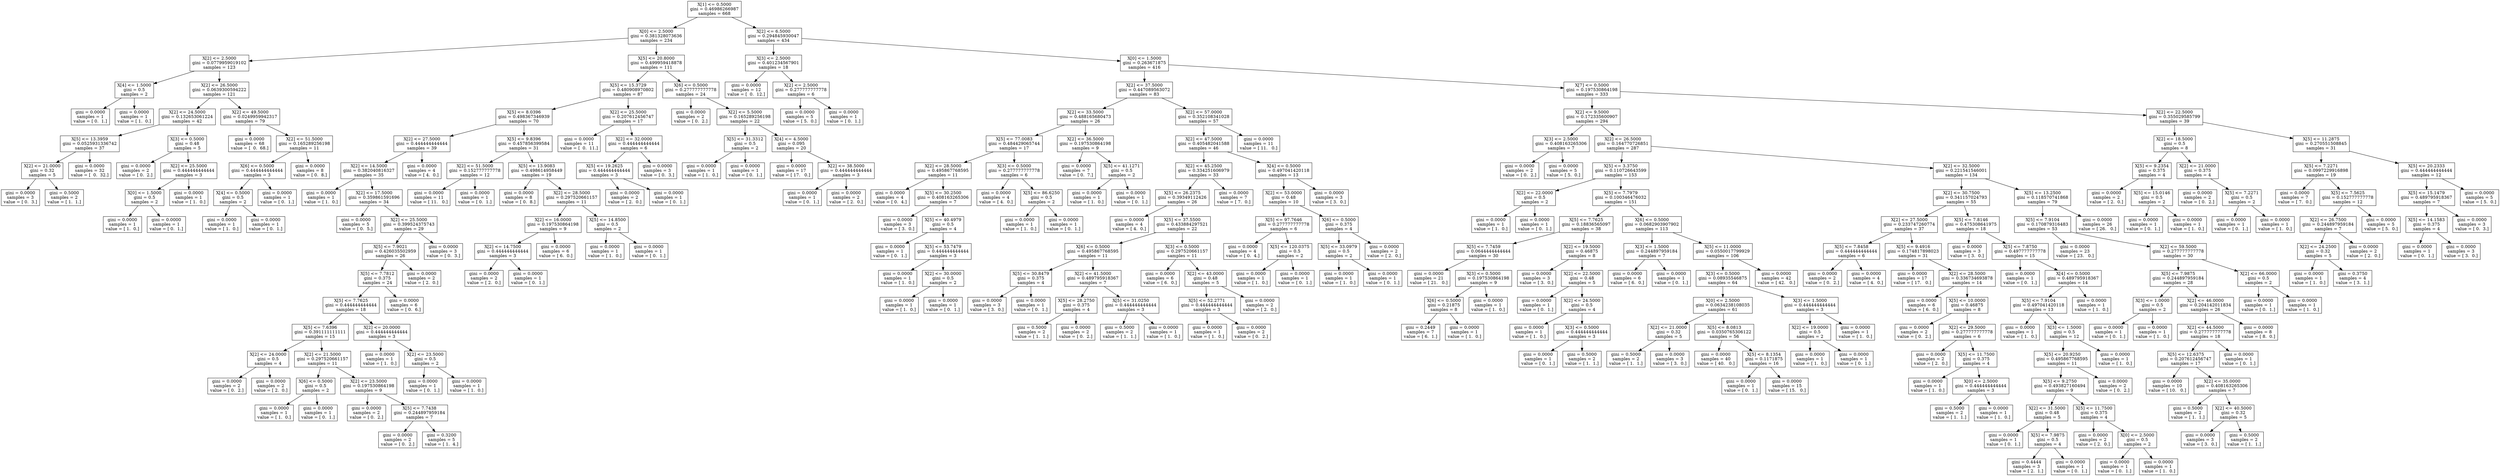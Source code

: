 digraph Tree {
0 [label="X[1] <= 0.5000\ngini = 0.46986266987\nsamples = 668", shape="box"] ;
1 [label="X[0] <= 2.5000\ngini = 0.381328073636\nsamples = 234", shape="box"] ;
0 -> 1 ;
2 [label="X[2] <= 2.5000\ngini = 0.0779959019102\nsamples = 123", shape="box"] ;
1 -> 2 ;
3 [label="X[4] <= 1.5000\ngini = 0.5\nsamples = 2", shape="box"] ;
2 -> 3 ;
4 [label="gini = 0.0000\nsamples = 1\nvalue = [ 0.  1.]", shape="box"] ;
3 -> 4 ;
5 [label="gini = 0.0000\nsamples = 1\nvalue = [ 1.  0.]", shape="box"] ;
3 -> 5 ;
6 [label="X[2] <= 26.5000\ngini = 0.0639300594222\nsamples = 121", shape="box"] ;
2 -> 6 ;
7 [label="X[2] <= 24.5000\ngini = 0.132653061224\nsamples = 42", shape="box"] ;
6 -> 7 ;
8 [label="X[5] <= 13.3959\ngini = 0.0525931336742\nsamples = 37", shape="box"] ;
7 -> 8 ;
9 [label="X[2] <= 21.0000\ngini = 0.32\nsamples = 5", shape="box"] ;
8 -> 9 ;
10 [label="gini = 0.0000\nsamples = 3\nvalue = [ 0.  3.]", shape="box"] ;
9 -> 10 ;
11 [label="gini = 0.5000\nsamples = 2\nvalue = [ 1.  1.]", shape="box"] ;
9 -> 11 ;
12 [label="gini = 0.0000\nsamples = 32\nvalue = [  0.  32.]", shape="box"] ;
8 -> 12 ;
13 [label="X[3] <= 0.5000\ngini = 0.48\nsamples = 5", shape="box"] ;
7 -> 13 ;
14 [label="gini = 0.0000\nsamples = 2\nvalue = [ 0.  2.]", shape="box"] ;
13 -> 14 ;
15 [label="X[2] <= 25.5000\ngini = 0.444444444444\nsamples = 3", shape="box"] ;
13 -> 15 ;
16 [label="X[0] <= 1.5000\ngini = 0.5\nsamples = 2", shape="box"] ;
15 -> 16 ;
17 [label="gini = 0.0000\nsamples = 1\nvalue = [ 1.  0.]", shape="box"] ;
16 -> 17 ;
18 [label="gini = 0.0000\nsamples = 1\nvalue = [ 0.  1.]", shape="box"] ;
16 -> 18 ;
19 [label="gini = 0.0000\nsamples = 1\nvalue = [ 1.  0.]", shape="box"] ;
15 -> 19 ;
20 [label="X[2] <= 49.5000\ngini = 0.0249959942317\nsamples = 79", shape="box"] ;
6 -> 20 ;
21 [label="gini = 0.0000\nsamples = 68\nvalue = [  0.  68.]", shape="box"] ;
20 -> 21 ;
22 [label="X[2] <= 51.5000\ngini = 0.165289256198\nsamples = 11", shape="box"] ;
20 -> 22 ;
23 [label="X[6] <= 0.5000\ngini = 0.444444444444\nsamples = 3", shape="box"] ;
22 -> 23 ;
24 [label="X[4] <= 0.5000\ngini = 0.5\nsamples = 2", shape="box"] ;
23 -> 24 ;
25 [label="gini = 0.0000\nsamples = 1\nvalue = [ 1.  0.]", shape="box"] ;
24 -> 25 ;
26 [label="gini = 0.0000\nsamples = 1\nvalue = [ 0.  1.]", shape="box"] ;
24 -> 26 ;
27 [label="gini = 0.0000\nsamples = 1\nvalue = [ 0.  1.]", shape="box"] ;
23 -> 27 ;
28 [label="gini = 0.0000\nsamples = 8\nvalue = [ 0.  8.]", shape="box"] ;
22 -> 28 ;
29 [label="X[5] <= 20.8000\ngini = 0.499959418878\nsamples = 111", shape="box"] ;
1 -> 29 ;
30 [label="X[5] <= 15.3729\ngini = 0.480908970802\nsamples = 87", shape="box"] ;
29 -> 30 ;
31 [label="X[5] <= 8.0396\ngini = 0.498367346939\nsamples = 70", shape="box"] ;
30 -> 31 ;
32 [label="X[2] <= 27.5000\ngini = 0.444444444444\nsamples = 39", shape="box"] ;
31 -> 32 ;
33 [label="X[2] <= 14.5000\ngini = 0.382040816327\nsamples = 35", shape="box"] ;
32 -> 33 ;
34 [label="gini = 0.0000\nsamples = 1\nvalue = [ 1.  0.]", shape="box"] ;
33 -> 34 ;
35 [label="X[2] <= 17.5000\ngini = 0.359861591696\nsamples = 34", shape="box"] ;
33 -> 35 ;
36 [label="gini = 0.0000\nsamples = 5\nvalue = [ 0.  5.]", shape="box"] ;
35 -> 36 ;
37 [label="X[2] <= 25.5000\ngini = 0.399524375743\nsamples = 29", shape="box"] ;
35 -> 37 ;
38 [label="X[5] <= 7.9021\ngini = 0.426035502959\nsamples = 26", shape="box"] ;
37 -> 38 ;
39 [label="X[5] <= 7.7812\ngini = 0.375\nsamples = 24", shape="box"] ;
38 -> 39 ;
40 [label="X[5] <= 7.7625\ngini = 0.444444444444\nsamples = 18", shape="box"] ;
39 -> 40 ;
41 [label="X[5] <= 7.6396\ngini = 0.391111111111\nsamples = 15", shape="box"] ;
40 -> 41 ;
42 [label="X[2] <= 24.0000\ngini = 0.5\nsamples = 4", shape="box"] ;
41 -> 42 ;
43 [label="gini = 0.0000\nsamples = 2\nvalue = [ 0.  2.]", shape="box"] ;
42 -> 43 ;
44 [label="gini = 0.0000\nsamples = 2\nvalue = [ 2.  0.]", shape="box"] ;
42 -> 44 ;
45 [label="X[2] <= 21.5000\ngini = 0.297520661157\nsamples = 11", shape="box"] ;
41 -> 45 ;
46 [label="X[6] <= 0.5000\ngini = 0.5\nsamples = 2", shape="box"] ;
45 -> 46 ;
47 [label="gini = 0.0000\nsamples = 1\nvalue = [ 1.  0.]", shape="box"] ;
46 -> 47 ;
48 [label="gini = 0.0000\nsamples = 1\nvalue = [ 0.  1.]", shape="box"] ;
46 -> 48 ;
49 [label="X[2] <= 23.5000\ngini = 0.197530864198\nsamples = 9", shape="box"] ;
45 -> 49 ;
50 [label="gini = 0.0000\nsamples = 2\nvalue = [ 0.  2.]", shape="box"] ;
49 -> 50 ;
51 [label="X[5] <= 7.7438\ngini = 0.244897959184\nsamples = 7", shape="box"] ;
49 -> 51 ;
52 [label="gini = 0.0000\nsamples = 2\nvalue = [ 0.  2.]", shape="box"] ;
51 -> 52 ;
53 [label="gini = 0.3200\nsamples = 5\nvalue = [ 1.  4.]", shape="box"] ;
51 -> 53 ;
54 [label="X[2] <= 20.0000\ngini = 0.444444444444\nsamples = 3", shape="box"] ;
40 -> 54 ;
55 [label="gini = 0.0000\nsamples = 1\nvalue = [ 1.  0.]", shape="box"] ;
54 -> 55 ;
56 [label="X[2] <= 23.5000\ngini = 0.5\nsamples = 2", shape="box"] ;
54 -> 56 ;
57 [label="gini = 0.0000\nsamples = 1\nvalue = [ 0.  1.]", shape="box"] ;
56 -> 57 ;
58 [label="gini = 0.0000\nsamples = 1\nvalue = [ 1.  0.]", shape="box"] ;
56 -> 58 ;
59 [label="gini = 0.0000\nsamples = 6\nvalue = [ 0.  6.]", shape="box"] ;
39 -> 59 ;
60 [label="gini = 0.0000\nsamples = 2\nvalue = [ 2.  0.]", shape="box"] ;
38 -> 60 ;
61 [label="gini = 0.0000\nsamples = 3\nvalue = [ 0.  3.]", shape="box"] ;
37 -> 61 ;
62 [label="gini = 0.0000\nsamples = 4\nvalue = [ 4.  0.]", shape="box"] ;
32 -> 62 ;
63 [label="X[5] <= 9.8396\ngini = 0.457856399584\nsamples = 31", shape="box"] ;
31 -> 63 ;
64 [label="X[2] <= 51.5000\ngini = 0.152777777778\nsamples = 12", shape="box"] ;
63 -> 64 ;
65 [label="gini = 0.0000\nsamples = 11\nvalue = [ 11.   0.]", shape="box"] ;
64 -> 65 ;
66 [label="gini = 0.0000\nsamples = 1\nvalue = [ 0.  1.]", shape="box"] ;
64 -> 66 ;
67 [label="X[5] <= 13.9083\ngini = 0.498614958449\nsamples = 19", shape="box"] ;
63 -> 67 ;
68 [label="gini = 0.0000\nsamples = 8\nvalue = [ 0.  8.]", shape="box"] ;
67 -> 68 ;
69 [label="X[2] <= 28.5000\ngini = 0.297520661157\nsamples = 11", shape="box"] ;
67 -> 69 ;
70 [label="X[2] <= 16.0000\ngini = 0.197530864198\nsamples = 9", shape="box"] ;
69 -> 70 ;
71 [label="X[2] <= 14.7500\ngini = 0.444444444444\nsamples = 3", shape="box"] ;
70 -> 71 ;
72 [label="gini = 0.0000\nsamples = 2\nvalue = [ 2.  0.]", shape="box"] ;
71 -> 72 ;
73 [label="gini = 0.0000\nsamples = 1\nvalue = [ 0.  1.]", shape="box"] ;
71 -> 73 ;
74 [label="gini = 0.0000\nsamples = 6\nvalue = [ 6.  0.]", shape="box"] ;
70 -> 74 ;
75 [label="X[5] <= 14.8500\ngini = 0.5\nsamples = 2", shape="box"] ;
69 -> 75 ;
76 [label="gini = 0.0000\nsamples = 1\nvalue = [ 1.  0.]", shape="box"] ;
75 -> 76 ;
77 [label="gini = 0.0000\nsamples = 1\nvalue = [ 0.  1.]", shape="box"] ;
75 -> 77 ;
78 [label="X[2] <= 25.5000\ngini = 0.207612456747\nsamples = 17", shape="box"] ;
30 -> 78 ;
79 [label="gini = 0.0000\nsamples = 11\nvalue = [  0.  11.]", shape="box"] ;
78 -> 79 ;
80 [label="X[2] <= 32.0000\ngini = 0.444444444444\nsamples = 6", shape="box"] ;
78 -> 80 ;
81 [label="X[5] <= 19.2625\ngini = 0.444444444444\nsamples = 3", shape="box"] ;
80 -> 81 ;
82 [label="gini = 0.0000\nsamples = 2\nvalue = [ 2.  0.]", shape="box"] ;
81 -> 82 ;
83 [label="gini = 0.0000\nsamples = 1\nvalue = [ 0.  1.]", shape="box"] ;
81 -> 83 ;
84 [label="gini = 0.0000\nsamples = 3\nvalue = [ 0.  3.]", shape="box"] ;
80 -> 84 ;
85 [label="X[6] <= 0.5000\ngini = 0.277777777778\nsamples = 24", shape="box"] ;
29 -> 85 ;
86 [label="gini = 0.0000\nsamples = 2\nvalue = [ 0.  2.]", shape="box"] ;
85 -> 86 ;
87 [label="X[2] <= 5.5000\ngini = 0.165289256198\nsamples = 22", shape="box"] ;
85 -> 87 ;
88 [label="X[5] <= 31.3312\ngini = 0.5\nsamples = 2", shape="box"] ;
87 -> 88 ;
89 [label="gini = 0.0000\nsamples = 1\nvalue = [ 1.  0.]", shape="box"] ;
88 -> 89 ;
90 [label="gini = 0.0000\nsamples = 1\nvalue = [ 0.  1.]", shape="box"] ;
88 -> 90 ;
91 [label="X[4] <= 4.5000\ngini = 0.095\nsamples = 20", shape="box"] ;
87 -> 91 ;
92 [label="gini = 0.0000\nsamples = 17\nvalue = [ 17.   0.]", shape="box"] ;
91 -> 92 ;
93 [label="X[2] <= 38.5000\ngini = 0.444444444444\nsamples = 3", shape="box"] ;
91 -> 93 ;
94 [label="gini = 0.0000\nsamples = 1\nvalue = [ 0.  1.]", shape="box"] ;
93 -> 94 ;
95 [label="gini = 0.0000\nsamples = 2\nvalue = [ 2.  0.]", shape="box"] ;
93 -> 95 ;
96 [label="X[2] <= 6.5000\ngini = 0.294845930047\nsamples = 434", shape="box"] ;
0 -> 96 ;
97 [label="X[3] <= 2.5000\ngini = 0.401234567901\nsamples = 18", shape="box"] ;
96 -> 97 ;
98 [label="gini = 0.0000\nsamples = 12\nvalue = [  0.  12.]", shape="box"] ;
97 -> 98 ;
99 [label="X[2] <= 2.5000\ngini = 0.277777777778\nsamples = 6", shape="box"] ;
97 -> 99 ;
100 [label="gini = 0.0000\nsamples = 5\nvalue = [ 5.  0.]", shape="box"] ;
99 -> 100 ;
101 [label="gini = 0.0000\nsamples = 1\nvalue = [ 0.  1.]", shape="box"] ;
99 -> 101 ;
102 [label="X[0] <= 1.5000\ngini = 0.263671875\nsamples = 416", shape="box"] ;
96 -> 102 ;
103 [label="X[2] <= 37.5000\ngini = 0.447089563072\nsamples = 83", shape="box"] ;
102 -> 103 ;
104 [label="X[2] <= 33.5000\ngini = 0.488165680473\nsamples = 26", shape="box"] ;
103 -> 104 ;
105 [label="X[5] <= 77.0083\ngini = 0.484429065744\nsamples = 17", shape="box"] ;
104 -> 105 ;
106 [label="X[2] <= 28.5000\ngini = 0.495867768595\nsamples = 11", shape="box"] ;
105 -> 106 ;
107 [label="gini = 0.0000\nsamples = 4\nvalue = [ 0.  4.]", shape="box"] ;
106 -> 107 ;
108 [label="X[5] <= 30.2500\ngini = 0.408163265306\nsamples = 7", shape="box"] ;
106 -> 108 ;
109 [label="gini = 0.0000\nsamples = 3\nvalue = [ 3.  0.]", shape="box"] ;
108 -> 109 ;
110 [label="X[5] <= 40.4979\ngini = 0.5\nsamples = 4", shape="box"] ;
108 -> 110 ;
111 [label="gini = 0.0000\nsamples = 1\nvalue = [ 0.  1.]", shape="box"] ;
110 -> 111 ;
112 [label="X[5] <= 53.7479\ngini = 0.444444444444\nsamples = 3", shape="box"] ;
110 -> 112 ;
113 [label="gini = 0.0000\nsamples = 1\nvalue = [ 1.  0.]", shape="box"] ;
112 -> 113 ;
114 [label="X[2] <= 30.0000\ngini = 0.5\nsamples = 2", shape="box"] ;
112 -> 114 ;
115 [label="gini = 0.0000\nsamples = 1\nvalue = [ 1.  0.]", shape="box"] ;
114 -> 115 ;
116 [label="gini = 0.0000\nsamples = 1\nvalue = [ 0.  1.]", shape="box"] ;
114 -> 116 ;
117 [label="X[3] <= 0.5000\ngini = 0.277777777778\nsamples = 6", shape="box"] ;
105 -> 117 ;
118 [label="gini = 0.0000\nsamples = 4\nvalue = [ 4.  0.]", shape="box"] ;
117 -> 118 ;
119 [label="X[5] <= 86.6250\ngini = 0.5\nsamples = 2", shape="box"] ;
117 -> 119 ;
120 [label="gini = 0.0000\nsamples = 1\nvalue = [ 1.  0.]", shape="box"] ;
119 -> 120 ;
121 [label="gini = 0.0000\nsamples = 1\nvalue = [ 0.  1.]", shape="box"] ;
119 -> 121 ;
122 [label="X[2] <= 36.5000\ngini = 0.197530864198\nsamples = 9", shape="box"] ;
104 -> 122 ;
123 [label="gini = 0.0000\nsamples = 7\nvalue = [ 0.  7.]", shape="box"] ;
122 -> 123 ;
124 [label="X[5] <= 41.1271\ngini = 0.5\nsamples = 2", shape="box"] ;
122 -> 124 ;
125 [label="gini = 0.0000\nsamples = 1\nvalue = [ 1.  0.]", shape="box"] ;
124 -> 125 ;
126 [label="gini = 0.0000\nsamples = 1\nvalue = [ 0.  1.]", shape="box"] ;
124 -> 126 ;
127 [label="X[2] <= 57.0000\ngini = 0.352108341028\nsamples = 57", shape="box"] ;
103 -> 127 ;
128 [label="X[2] <= 47.5000\ngini = 0.405482041588\nsamples = 46", shape="box"] ;
127 -> 128 ;
129 [label="X[2] <= 45.2500\ngini = 0.334251606979\nsamples = 33", shape="box"] ;
128 -> 129 ;
130 [label="X[5] <= 26.2375\ngini = 0.39349112426\nsamples = 26", shape="box"] ;
129 -> 130 ;
131 [label="gini = 0.0000\nsamples = 4\nvalue = [ 4.  0.]", shape="box"] ;
130 -> 131 ;
132 [label="X[5] <= 37.5500\ngini = 0.433884297521\nsamples = 22", shape="box"] ;
130 -> 132 ;
133 [label="X[6] <= 0.5000\ngini = 0.495867768595\nsamples = 11", shape="box"] ;
132 -> 133 ;
134 [label="X[5] <= 30.8479\ngini = 0.375\nsamples = 4", shape="box"] ;
133 -> 134 ;
135 [label="gini = 0.0000\nsamples = 3\nvalue = [ 3.  0.]", shape="box"] ;
134 -> 135 ;
136 [label="gini = 0.0000\nsamples = 1\nvalue = [ 0.  1.]", shape="box"] ;
134 -> 136 ;
137 [label="X[2] <= 41.5000\ngini = 0.489795918367\nsamples = 7", shape="box"] ;
133 -> 137 ;
138 [label="X[5] <= 28.2750\ngini = 0.375\nsamples = 4", shape="box"] ;
137 -> 138 ;
139 [label="gini = 0.5000\nsamples = 2\nvalue = [ 1.  1.]", shape="box"] ;
138 -> 139 ;
140 [label="gini = 0.0000\nsamples = 2\nvalue = [ 0.  2.]", shape="box"] ;
138 -> 140 ;
141 [label="X[5] <= 31.0250\ngini = 0.444444444444\nsamples = 3", shape="box"] ;
137 -> 141 ;
142 [label="gini = 0.5000\nsamples = 2\nvalue = [ 1.  1.]", shape="box"] ;
141 -> 142 ;
143 [label="gini = 0.0000\nsamples = 1\nvalue = [ 1.  0.]", shape="box"] ;
141 -> 143 ;
144 [label="X[3] <= 0.5000\ngini = 0.297520661157\nsamples = 11", shape="box"] ;
132 -> 144 ;
145 [label="gini = 0.0000\nsamples = 6\nvalue = [ 6.  0.]", shape="box"] ;
144 -> 145 ;
146 [label="X[2] <= 43.0000\ngini = 0.48\nsamples = 5", shape="box"] ;
144 -> 146 ;
147 [label="X[5] <= 52.2771\ngini = 0.444444444444\nsamples = 3", shape="box"] ;
146 -> 147 ;
148 [label="gini = 0.0000\nsamples = 1\nvalue = [ 1.  0.]", shape="box"] ;
147 -> 148 ;
149 [label="gini = 0.0000\nsamples = 2\nvalue = [ 0.  2.]", shape="box"] ;
147 -> 149 ;
150 [label="gini = 0.0000\nsamples = 2\nvalue = [ 2.  0.]", shape="box"] ;
146 -> 150 ;
151 [label="gini = 0.0000\nsamples = 7\nvalue = [ 7.  0.]", shape="box"] ;
129 -> 151 ;
152 [label="X[4] <= 0.5000\ngini = 0.497041420118\nsamples = 13", shape="box"] ;
128 -> 152 ;
153 [label="X[2] <= 53.0000\ngini = 0.48\nsamples = 10", shape="box"] ;
152 -> 153 ;
154 [label="X[5] <= 97.7646\ngini = 0.277777777778\nsamples = 6", shape="box"] ;
153 -> 154 ;
155 [label="gini = 0.0000\nsamples = 4\nvalue = [ 0.  4.]", shape="box"] ;
154 -> 155 ;
156 [label="X[5] <= 120.0375\ngini = 0.5\nsamples = 2", shape="box"] ;
154 -> 156 ;
157 [label="gini = 0.0000\nsamples = 1\nvalue = [ 1.  0.]", shape="box"] ;
156 -> 157 ;
158 [label="gini = 0.0000\nsamples = 1\nvalue = [ 0.  1.]", shape="box"] ;
156 -> 158 ;
159 [label="X[6] <= 0.5000\ngini = 0.375\nsamples = 4", shape="box"] ;
153 -> 159 ;
160 [label="X[5] <= 33.0979\ngini = 0.5\nsamples = 2", shape="box"] ;
159 -> 160 ;
161 [label="gini = 0.0000\nsamples = 1\nvalue = [ 1.  0.]", shape="box"] ;
160 -> 161 ;
162 [label="gini = 0.0000\nsamples = 1\nvalue = [ 0.  1.]", shape="box"] ;
160 -> 162 ;
163 [label="gini = 0.0000\nsamples = 2\nvalue = [ 2.  0.]", shape="box"] ;
159 -> 163 ;
164 [label="gini = 0.0000\nsamples = 3\nvalue = [ 3.  0.]", shape="box"] ;
152 -> 164 ;
165 [label="gini = 0.0000\nsamples = 11\nvalue = [ 11.   0.]", shape="box"] ;
127 -> 165 ;
166 [label="X[7] <= 0.5000\ngini = 0.197530864198\nsamples = 333", shape="box"] ;
102 -> 166 ;
167 [label="X[2] <= 9.5000\ngini = 0.172335600907\nsamples = 294", shape="box"] ;
166 -> 167 ;
168 [label="X[3] <= 2.5000\ngini = 0.408163265306\nsamples = 7", shape="box"] ;
167 -> 168 ;
169 [label="gini = 0.0000\nsamples = 2\nvalue = [ 0.  2.]", shape="box"] ;
168 -> 169 ;
170 [label="gini = 0.0000\nsamples = 5\nvalue = [ 5.  0.]", shape="box"] ;
168 -> 170 ;
171 [label="X[2] <= 26.5000\ngini = 0.164770726851\nsamples = 287", shape="box"] ;
167 -> 171 ;
172 [label="X[5] <= 3.3750\ngini = 0.110726643599\nsamples = 153", shape="box"] ;
171 -> 172 ;
173 [label="X[2] <= 22.0000\ngini = 0.5\nsamples = 2", shape="box"] ;
172 -> 173 ;
174 [label="gini = 0.0000\nsamples = 1\nvalue = [ 1.  0.]", shape="box"] ;
173 -> 174 ;
175 [label="gini = 0.0000\nsamples = 1\nvalue = [ 0.  1.]", shape="box"] ;
173 -> 175 ;
176 [label="X[5] <= 7.7979\ngini = 0.100346476032\nsamples = 151", shape="box"] ;
172 -> 176 ;
177 [label="X[5] <= 7.7625\ngini = 0.18836565097\nsamples = 38", shape="box"] ;
176 -> 177 ;
178 [label="X[5] <= 7.7459\ngini = 0.0644444444444\nsamples = 30", shape="box"] ;
177 -> 178 ;
179 [label="gini = 0.0000\nsamples = 21\nvalue = [ 21.   0.]", shape="box"] ;
178 -> 179 ;
180 [label="X[3] <= 0.5000\ngini = 0.197530864198\nsamples = 9", shape="box"] ;
178 -> 180 ;
181 [label="X[6] <= 0.5000\ngini = 0.21875\nsamples = 8", shape="box"] ;
180 -> 181 ;
182 [label="gini = 0.2449\nsamples = 7\nvalue = [ 6.  1.]", shape="box"] ;
181 -> 182 ;
183 [label="gini = 0.0000\nsamples = 1\nvalue = [ 1.  0.]", shape="box"] ;
181 -> 183 ;
184 [label="gini = 0.0000\nsamples = 1\nvalue = [ 1.  0.]", shape="box"] ;
180 -> 184 ;
185 [label="X[2] <= 19.5000\ngini = 0.46875\nsamples = 8", shape="box"] ;
177 -> 185 ;
186 [label="gini = 0.0000\nsamples = 3\nvalue = [ 3.  0.]", shape="box"] ;
185 -> 186 ;
187 [label="X[2] <= 22.5000\ngini = 0.48\nsamples = 5", shape="box"] ;
185 -> 187 ;
188 [label="gini = 0.0000\nsamples = 1\nvalue = [ 0.  1.]", shape="box"] ;
187 -> 188 ;
189 [label="X[2] <= 24.5000\ngini = 0.5\nsamples = 4", shape="box"] ;
187 -> 189 ;
190 [label="gini = 0.0000\nsamples = 1\nvalue = [ 1.  0.]", shape="box"] ;
189 -> 190 ;
191 [label="X[3] <= 0.5000\ngini = 0.444444444444\nsamples = 3", shape="box"] ;
189 -> 191 ;
192 [label="gini = 0.0000\nsamples = 1\nvalue = [ 0.  1.]", shape="box"] ;
191 -> 192 ;
193 [label="gini = 0.5000\nsamples = 2\nvalue = [ 1.  1.]", shape="box"] ;
191 -> 193 ;
194 [label="X[6] <= 0.5000\ngini = 0.0682903907902\nsamples = 113", shape="box"] ;
176 -> 194 ;
195 [label="X[3] <= 1.5000\ngini = 0.244897959184\nsamples = 7", shape="box"] ;
194 -> 195 ;
196 [label="gini = 0.0000\nsamples = 6\nvalue = [ 6.  0.]", shape="box"] ;
195 -> 196 ;
197 [label="gini = 0.0000\nsamples = 1\nvalue = [ 0.  1.]", shape="box"] ;
195 -> 197 ;
198 [label="X[5] <= 11.0000\ngini = 0.0550017799929\nsamples = 106", shape="box"] ;
194 -> 198 ;
199 [label="X[3] <= 0.5000\ngini = 0.08935546875\nsamples = 64", shape="box"] ;
198 -> 199 ;
200 [label="X[0] <= 2.5000\ngini = 0.0634238108035\nsamples = 61", shape="box"] ;
199 -> 200 ;
201 [label="X[2] <= 21.0000\ngini = 0.32\nsamples = 5", shape="box"] ;
200 -> 201 ;
202 [label="gini = 0.5000\nsamples = 2\nvalue = [ 1.  1.]", shape="box"] ;
201 -> 202 ;
203 [label="gini = 0.0000\nsamples = 3\nvalue = [ 3.  0.]", shape="box"] ;
201 -> 203 ;
204 [label="X[5] <= 8.0813\ngini = 0.0350765306122\nsamples = 56", shape="box"] ;
200 -> 204 ;
205 [label="gini = 0.0000\nsamples = 40\nvalue = [ 40.   0.]", shape="box"] ;
204 -> 205 ;
206 [label="X[5] <= 8.1354\ngini = 0.1171875\nsamples = 16", shape="box"] ;
204 -> 206 ;
207 [label="gini = 0.0000\nsamples = 1\nvalue = [ 0.  1.]", shape="box"] ;
206 -> 207 ;
208 [label="gini = 0.0000\nsamples = 15\nvalue = [ 15.   0.]", shape="box"] ;
206 -> 208 ;
209 [label="X[3] <= 1.5000\ngini = 0.444444444444\nsamples = 3", shape="box"] ;
199 -> 209 ;
210 [label="X[2] <= 19.0000\ngini = 0.5\nsamples = 2", shape="box"] ;
209 -> 210 ;
211 [label="gini = 0.0000\nsamples = 1\nvalue = [ 1.  0.]", shape="box"] ;
210 -> 211 ;
212 [label="gini = 0.0000\nsamples = 1\nvalue = [ 0.  1.]", shape="box"] ;
210 -> 212 ;
213 [label="gini = 0.0000\nsamples = 1\nvalue = [ 1.  0.]", shape="box"] ;
209 -> 213 ;
214 [label="gini = 0.0000\nsamples = 42\nvalue = [ 42.   0.]", shape="box"] ;
198 -> 214 ;
215 [label="X[2] <= 32.5000\ngini = 0.221541546001\nsamples = 134", shape="box"] ;
171 -> 215 ;
216 [label="X[2] <= 30.7500\ngini = 0.341157024793\nsamples = 55", shape="box"] ;
215 -> 216 ;
217 [label="X[2] <= 27.5000\ngini = 0.233747260774\nsamples = 37", shape="box"] ;
216 -> 217 ;
218 [label="X[5] <= 7.8458\ngini = 0.444444444444\nsamples = 6", shape="box"] ;
217 -> 218 ;
219 [label="gini = 0.0000\nsamples = 2\nvalue = [ 0.  2.]", shape="box"] ;
218 -> 219 ;
220 [label="gini = 0.0000\nsamples = 4\nvalue = [ 4.  0.]", shape="box"] ;
218 -> 220 ;
221 [label="X[5] <= 9.4916\ngini = 0.174817898023\nsamples = 31", shape="box"] ;
217 -> 221 ;
222 [label="gini = 0.0000\nsamples = 17\nvalue = [ 17.   0.]", shape="box"] ;
221 -> 222 ;
223 [label="X[2] <= 28.5000\ngini = 0.336734693878\nsamples = 14", shape="box"] ;
221 -> 223 ;
224 [label="gini = 0.0000\nsamples = 6\nvalue = [ 6.  0.]", shape="box"] ;
223 -> 224 ;
225 [label="X[5] <= 10.0000\ngini = 0.46875\nsamples = 8", shape="box"] ;
223 -> 225 ;
226 [label="gini = 0.0000\nsamples = 2\nvalue = [ 0.  2.]", shape="box"] ;
225 -> 226 ;
227 [label="X[2] <= 29.5000\ngini = 0.277777777778\nsamples = 6", shape="box"] ;
225 -> 227 ;
228 [label="gini = 0.0000\nsamples = 2\nvalue = [ 2.  0.]", shape="box"] ;
227 -> 228 ;
229 [label="X[5] <= 11.7500\ngini = 0.375\nsamples = 4", shape="box"] ;
227 -> 229 ;
230 [label="gini = 0.0000\nsamples = 1\nvalue = [ 1.  0.]", shape="box"] ;
229 -> 230 ;
231 [label="X[0] <= 2.5000\ngini = 0.444444444444\nsamples = 3", shape="box"] ;
229 -> 231 ;
232 [label="gini = 0.5000\nsamples = 2\nvalue = [ 1.  1.]", shape="box"] ;
231 -> 232 ;
233 [label="gini = 0.0000\nsamples = 1\nvalue = [ 1.  0.]", shape="box"] ;
231 -> 233 ;
234 [label="X[5] <= 7.8146\ngini = 0.475308641975\nsamples = 18", shape="box"] ;
216 -> 234 ;
235 [label="gini = 0.0000\nsamples = 3\nvalue = [ 3.  0.]", shape="box"] ;
234 -> 235 ;
236 [label="X[5] <= 7.8750\ngini = 0.497777777778\nsamples = 15", shape="box"] ;
234 -> 236 ;
237 [label="gini = 0.0000\nsamples = 1\nvalue = [ 0.  1.]", shape="box"] ;
236 -> 237 ;
238 [label="X[4] <= 0.5000\ngini = 0.489795918367\nsamples = 14", shape="box"] ;
236 -> 238 ;
239 [label="X[5] <= 7.9104\ngini = 0.497041420118\nsamples = 13", shape="box"] ;
238 -> 239 ;
240 [label="gini = 0.0000\nsamples = 1\nvalue = [ 1.  0.]", shape="box"] ;
239 -> 240 ;
241 [label="X[3] <= 1.5000\ngini = 0.5\nsamples = 12", shape="box"] ;
239 -> 241 ;
242 [label="X[5] <= 20.9250\ngini = 0.495867768595\nsamples = 11", shape="box"] ;
241 -> 242 ;
243 [label="X[5] <= 9.2750\ngini = 0.493827160494\nsamples = 9", shape="box"] ;
242 -> 243 ;
244 [label="X[2] <= 31.5000\ngini = 0.48\nsamples = 5", shape="box"] ;
243 -> 244 ;
245 [label="gini = 0.0000\nsamples = 1\nvalue = [ 0.  1.]", shape="box"] ;
244 -> 245 ;
246 [label="X[5] <= 7.9875\ngini = 0.5\nsamples = 4", shape="box"] ;
244 -> 246 ;
247 [label="gini = 0.4444\nsamples = 3\nvalue = [ 2.  1.]", shape="box"] ;
246 -> 247 ;
248 [label="gini = 0.0000\nsamples = 1\nvalue = [ 0.  1.]", shape="box"] ;
246 -> 248 ;
249 [label="X[5] <= 11.7500\ngini = 0.375\nsamples = 4", shape="box"] ;
243 -> 249 ;
250 [label="gini = 0.0000\nsamples = 2\nvalue = [ 2.  0.]", shape="box"] ;
249 -> 250 ;
251 [label="X[0] <= 2.5000\ngini = 0.5\nsamples = 2", shape="box"] ;
249 -> 251 ;
252 [label="gini = 0.0000\nsamples = 1\nvalue = [ 0.  1.]", shape="box"] ;
251 -> 252 ;
253 [label="gini = 0.0000\nsamples = 1\nvalue = [ 1.  0.]", shape="box"] ;
251 -> 253 ;
254 [label="gini = 0.0000\nsamples = 2\nvalue = [ 0.  2.]", shape="box"] ;
242 -> 254 ;
255 [label="gini = 0.0000\nsamples = 1\nvalue = [ 1.  0.]", shape="box"] ;
241 -> 255 ;
256 [label="gini = 0.0000\nsamples = 1\nvalue = [ 1.  0.]", shape="box"] ;
238 -> 256 ;
257 [label="X[5] <= 13.2500\ngini = 0.118570741868\nsamples = 79", shape="box"] ;
215 -> 257 ;
258 [label="X[5] <= 7.9104\ngini = 0.170879316483\nsamples = 53", shape="box"] ;
257 -> 258 ;
259 [label="gini = 0.0000\nsamples = 23\nvalue = [ 23.   0.]", shape="box"] ;
258 -> 259 ;
260 [label="X[2] <= 59.5000\ngini = 0.277777777778\nsamples = 30", shape="box"] ;
258 -> 260 ;
261 [label="X[5] <= 7.9875\ngini = 0.244897959184\nsamples = 28", shape="box"] ;
260 -> 261 ;
262 [label="X[3] <= 1.0000\ngini = 0.5\nsamples = 2", shape="box"] ;
261 -> 262 ;
263 [label="gini = 0.0000\nsamples = 1\nvalue = [ 0.  1.]", shape="box"] ;
262 -> 263 ;
264 [label="gini = 0.0000\nsamples = 1\nvalue = [ 1.  0.]", shape="box"] ;
262 -> 264 ;
265 [label="X[2] <= 46.0000\ngini = 0.204142011834\nsamples = 26", shape="box"] ;
261 -> 265 ;
266 [label="X[2] <= 44.5000\ngini = 0.277777777778\nsamples = 18", shape="box"] ;
265 -> 266 ;
267 [label="X[5] <= 12.6375\ngini = 0.207612456747\nsamples = 17", shape="box"] ;
266 -> 267 ;
268 [label="gini = 0.0000\nsamples = 10\nvalue = [ 10.   0.]", shape="box"] ;
267 -> 268 ;
269 [label="X[2] <= 35.0000\ngini = 0.408163265306\nsamples = 7", shape="box"] ;
267 -> 269 ;
270 [label="gini = 0.5000\nsamples = 2\nvalue = [ 1.  1.]", shape="box"] ;
269 -> 270 ;
271 [label="X[2] <= 40.5000\ngini = 0.32\nsamples = 5", shape="box"] ;
269 -> 271 ;
272 [label="gini = 0.0000\nsamples = 3\nvalue = [ 3.  0.]", shape="box"] ;
271 -> 272 ;
273 [label="gini = 0.5000\nsamples = 2\nvalue = [ 1.  1.]", shape="box"] ;
271 -> 273 ;
274 [label="gini = 0.0000\nsamples = 1\nvalue = [ 0.  1.]", shape="box"] ;
266 -> 274 ;
275 [label="gini = 0.0000\nsamples = 8\nvalue = [ 8.  0.]", shape="box"] ;
265 -> 275 ;
276 [label="X[2] <= 66.0000\ngini = 0.5\nsamples = 2", shape="box"] ;
260 -> 276 ;
277 [label="gini = 0.0000\nsamples = 1\nvalue = [ 0.  1.]", shape="box"] ;
276 -> 277 ;
278 [label="gini = 0.0000\nsamples = 1\nvalue = [ 1.  0.]", shape="box"] ;
276 -> 278 ;
279 [label="gini = 0.0000\nsamples = 26\nvalue = [ 26.   0.]", shape="box"] ;
257 -> 279 ;
280 [label="X[2] <= 22.5000\ngini = 0.355029585799\nsamples = 39", shape="box"] ;
166 -> 280 ;
281 [label="X[2] <= 18.5000\ngini = 0.5\nsamples = 8", shape="box"] ;
280 -> 281 ;
282 [label="X[5] <= 9.2354\ngini = 0.375\nsamples = 4", shape="box"] ;
281 -> 282 ;
283 [label="gini = 0.0000\nsamples = 2\nvalue = [ 2.  0.]", shape="box"] ;
282 -> 283 ;
284 [label="X[5] <= 15.0146\ngini = 0.5\nsamples = 2", shape="box"] ;
282 -> 284 ;
285 [label="gini = 0.0000\nsamples = 1\nvalue = [ 0.  1.]", shape="box"] ;
284 -> 285 ;
286 [label="gini = 0.0000\nsamples = 1\nvalue = [ 1.  0.]", shape="box"] ;
284 -> 286 ;
287 [label="X[2] <= 21.0000\ngini = 0.375\nsamples = 4", shape="box"] ;
281 -> 287 ;
288 [label="gini = 0.0000\nsamples = 2\nvalue = [ 0.  2.]", shape="box"] ;
287 -> 288 ;
289 [label="X[5] <= 7.2271\ngini = 0.5\nsamples = 2", shape="box"] ;
287 -> 289 ;
290 [label="gini = 0.0000\nsamples = 1\nvalue = [ 0.  1.]", shape="box"] ;
289 -> 290 ;
291 [label="gini = 0.0000\nsamples = 1\nvalue = [ 1.  0.]", shape="box"] ;
289 -> 291 ;
292 [label="X[5] <= 11.2875\ngini = 0.270551508845\nsamples = 31", shape="box"] ;
280 -> 292 ;
293 [label="X[5] <= 7.2271\ngini = 0.0997229916898\nsamples = 19", shape="box"] ;
292 -> 293 ;
294 [label="gini = 0.0000\nsamples = 7\nvalue = [ 7.  0.]", shape="box"] ;
293 -> 294 ;
295 [label="X[5] <= 7.5625\ngini = 0.152777777778\nsamples = 12", shape="box"] ;
293 -> 295 ;
296 [label="X[2] <= 26.7500\ngini = 0.244897959184\nsamples = 7", shape="box"] ;
295 -> 296 ;
297 [label="X[2] <= 24.2500\ngini = 0.32\nsamples = 5", shape="box"] ;
296 -> 297 ;
298 [label="gini = 0.0000\nsamples = 1\nvalue = [ 1.  0.]", shape="box"] ;
297 -> 298 ;
299 [label="gini = 0.3750\nsamples = 4\nvalue = [ 3.  1.]", shape="box"] ;
297 -> 299 ;
300 [label="gini = 0.0000\nsamples = 2\nvalue = [ 2.  0.]", shape="box"] ;
296 -> 300 ;
301 [label="gini = 0.0000\nsamples = 5\nvalue = [ 5.  0.]", shape="box"] ;
295 -> 301 ;
302 [label="X[5] <= 20.2333\ngini = 0.444444444444\nsamples = 12", shape="box"] ;
292 -> 302 ;
303 [label="X[5] <= 15.1479\ngini = 0.489795918367\nsamples = 7", shape="box"] ;
302 -> 303 ;
304 [label="X[5] <= 14.1583\ngini = 0.375\nsamples = 4", shape="box"] ;
303 -> 304 ;
305 [label="gini = 0.0000\nsamples = 1\nvalue = [ 0.  1.]", shape="box"] ;
304 -> 305 ;
306 [label="gini = 0.0000\nsamples = 3\nvalue = [ 3.  0.]", shape="box"] ;
304 -> 306 ;
307 [label="gini = 0.0000\nsamples = 3\nvalue = [ 0.  3.]", shape="box"] ;
303 -> 307 ;
308 [label="gini = 0.0000\nsamples = 5\nvalue = [ 5.  0.]", shape="box"] ;
302 -> 308 ;
}
